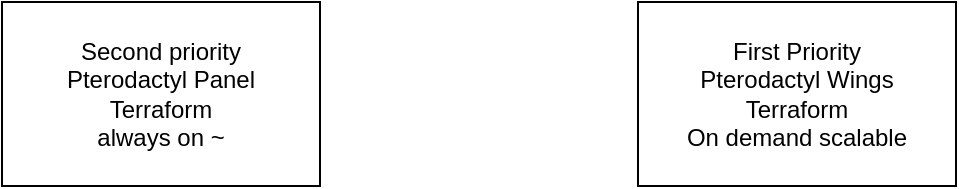 <mxfile>
    <diagram id="rsiAFun3ezzwguno7eb0" name="Side-1">
        <mxGraphModel dx="1512" dy="1042" grid="0" gridSize="10" guides="1" tooltips="1" connect="1" arrows="1" fold="1" page="0" pageScale="1" pageWidth="827" pageHeight="1169" math="0" shadow="0">
            <root>
                <mxCell id="0"/>
                <mxCell id="1" parent="0"/>
                <mxCell id="2" value="Second priority&lt;br&gt;Pterodactyl Panel&lt;br&gt;Terraform&lt;br&gt;always on ~" style="rounded=0;whiteSpace=wrap;html=1;" parent="1" vertex="1">
                    <mxGeometry x="-371" y="-173" width="159" height="92" as="geometry"/>
                </mxCell>
                <mxCell id="3" value="First Priority&lt;br&gt;Pterodactyl Wings&lt;br&gt;Terraform&lt;br&gt;On demand scalable" style="rounded=0;whiteSpace=wrap;html=1;" vertex="1" parent="1">
                    <mxGeometry x="-53" y="-173" width="159" height="92" as="geometry"/>
                </mxCell>
            </root>
        </mxGraphModel>
    </diagram>
</mxfile>
